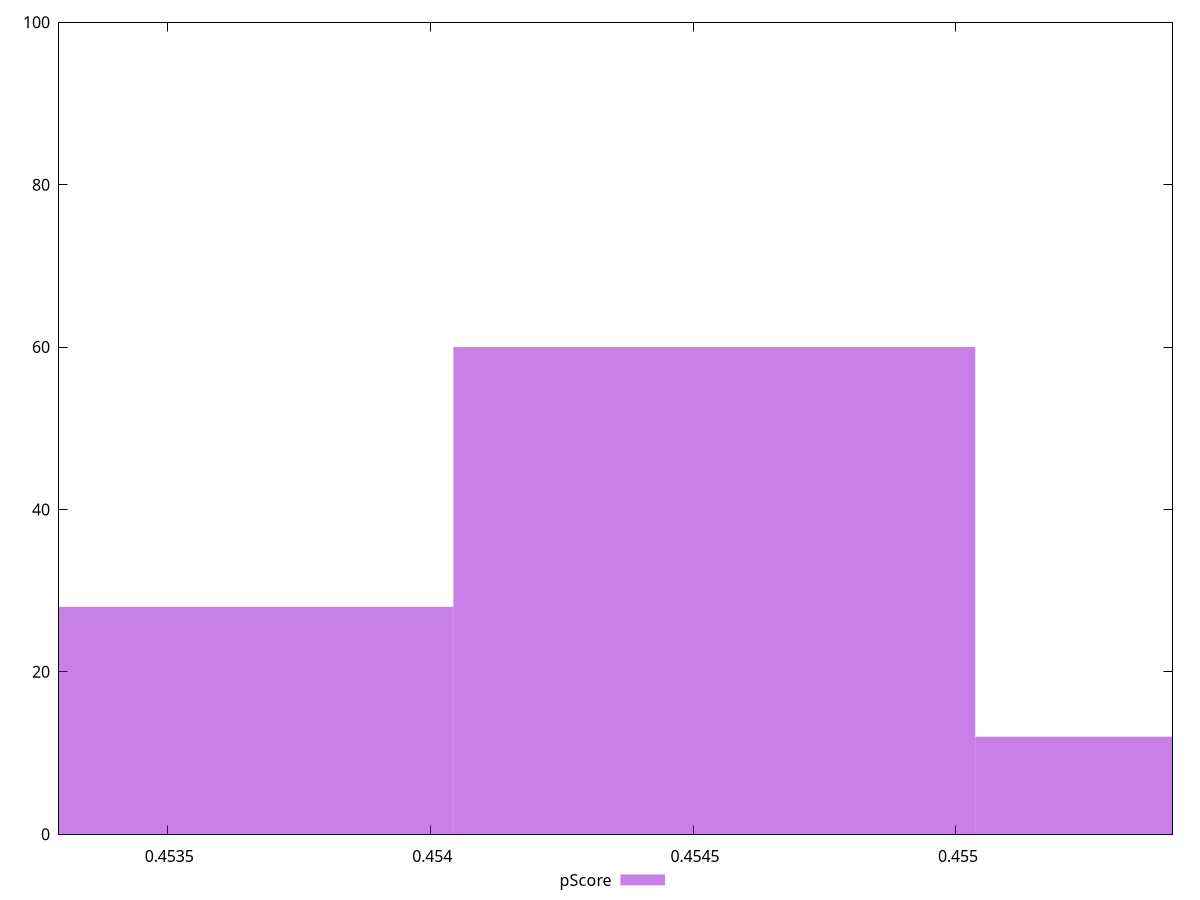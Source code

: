 reset

$pScore <<EOF
0.45354795635045386 28
0.45454040264443735 60
0.45553284893842083 12
EOF

set key outside below
set boxwidth 0.0009924462939834876
set xrange [0.45329411764705885:0.45541176470588235]
set yrange [0:100]
set trange [0:100]
set style fill transparent solid 0.5 noborder
set terminal svg size 640, 490 enhanced background rgb 'white'
set output "reports/report_00031_2021-02-24T23-18-18.084Z/uses-rel-preload/samples/agenda/pScore/histogram.svg"

plot $pScore title "pScore" with boxes

reset
